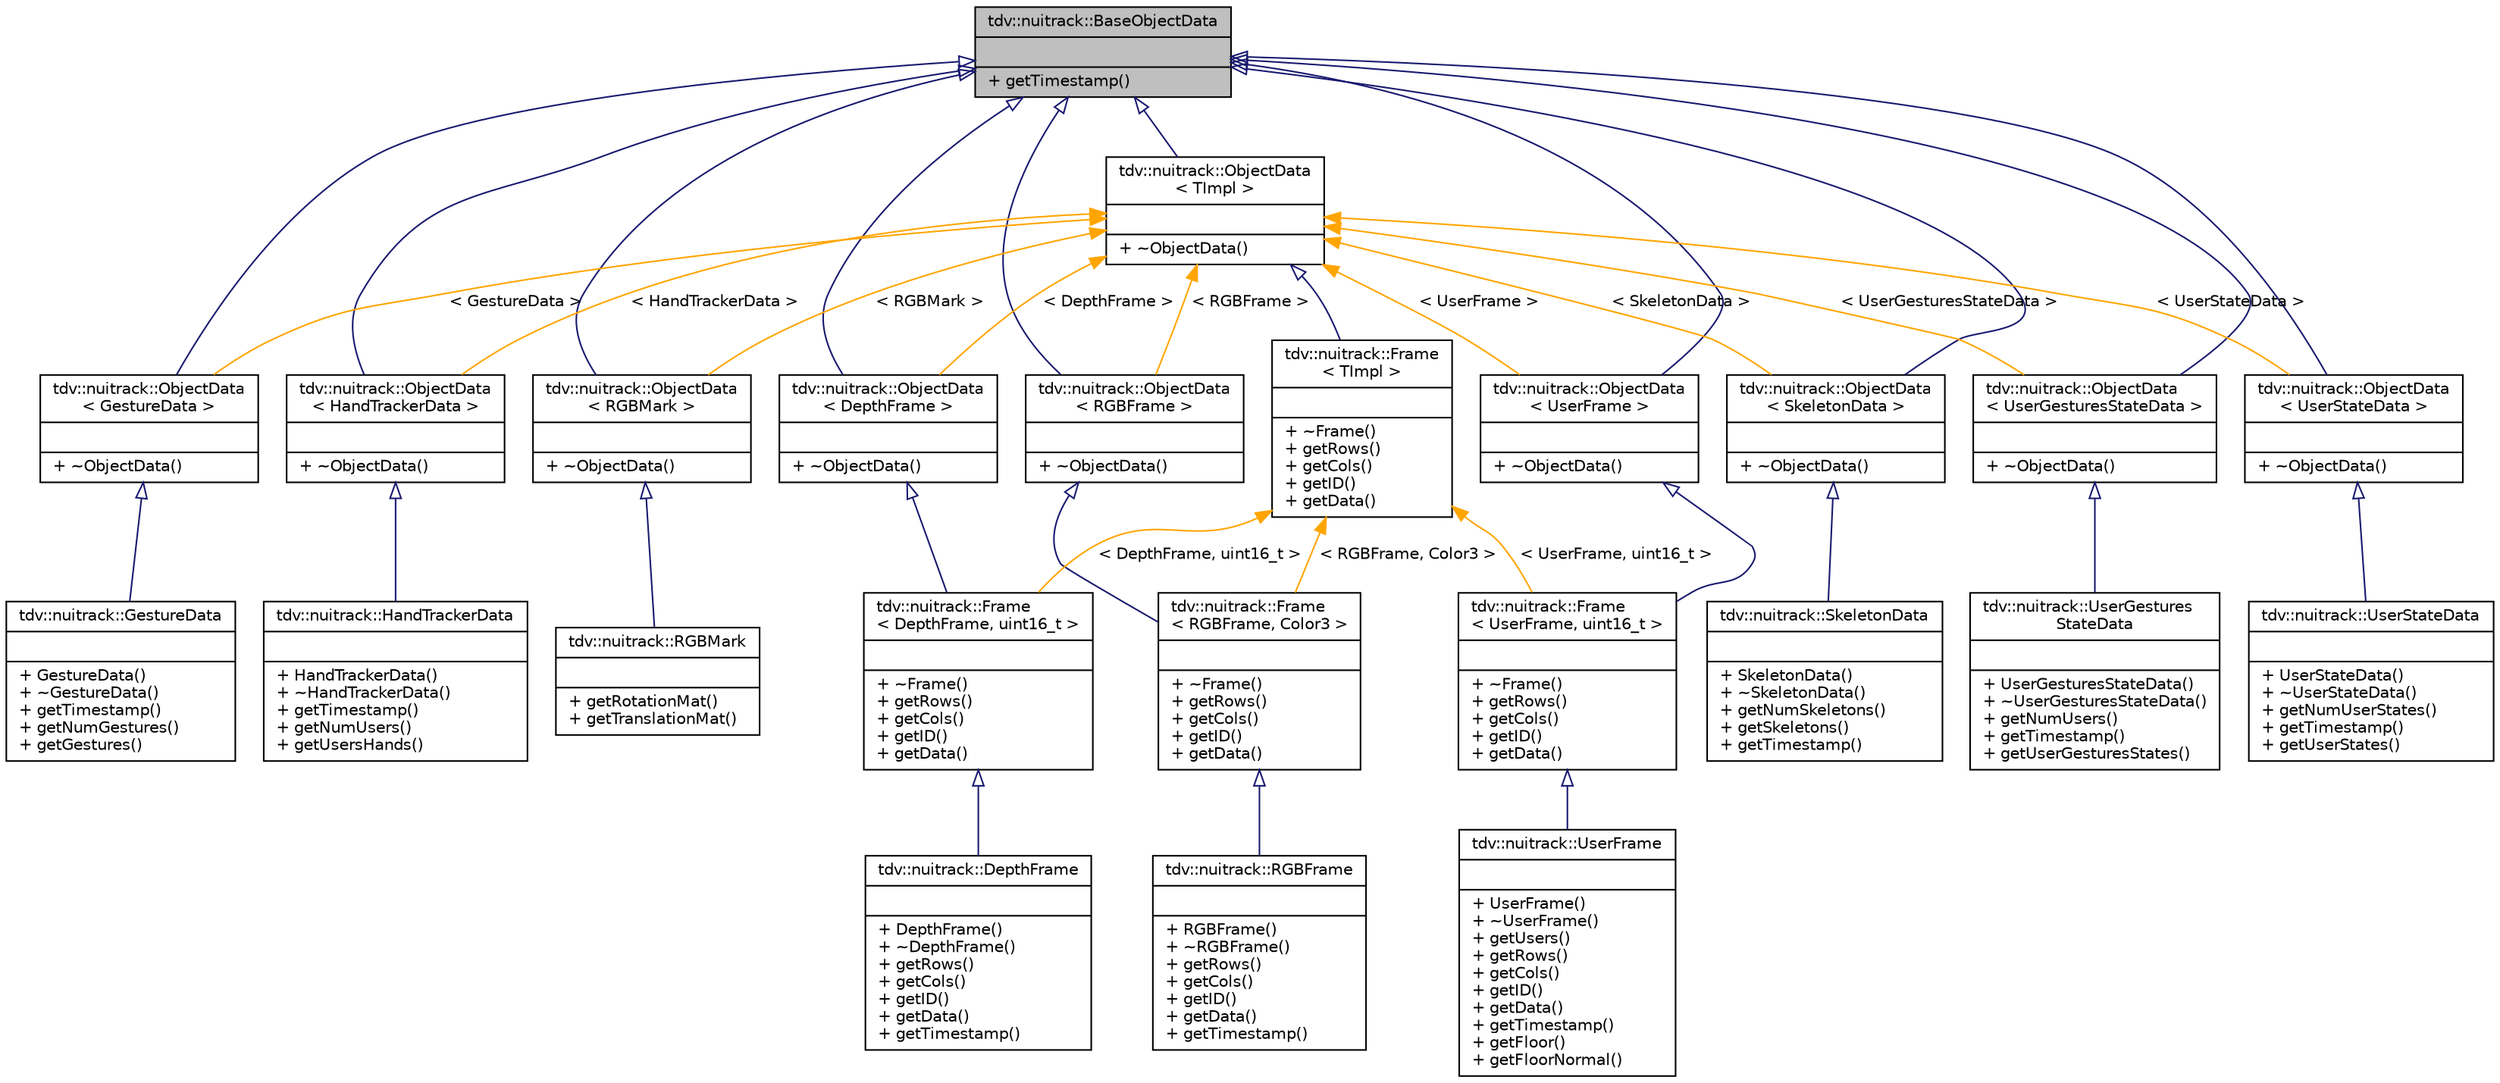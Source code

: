 digraph "tdv::nuitrack::BaseObjectData"
{
  edge [fontname="Helvetica",fontsize="10",labelfontname="Helvetica",labelfontsize="10"];
  node [fontname="Helvetica",fontsize="10",shape=record];
  Node1 [label="{tdv::nuitrack::BaseObjectData\n||+ getTimestamp()\l}",height=0.2,width=0.4,color="black", fillcolor="grey75", style="filled" fontcolor="black"];
  Node1 -> Node2 [dir="back",color="midnightblue",fontsize="10",style="solid",arrowtail="onormal",fontname="Helvetica"];
  Node2 [label="{tdv::nuitrack::ObjectData\l\< DepthFrame \>\n||+ ~ObjectData()\l}",height=0.2,width=0.4,color="black", fillcolor="white", style="filled",URL="$classtdv_1_1nuitrack_1_1ObjectData.html"];
  Node2 -> Node3 [dir="back",color="midnightblue",fontsize="10",style="solid",arrowtail="onormal",fontname="Helvetica"];
  Node3 [label="{tdv::nuitrack::Frame\l\< DepthFrame, uint16_t \>\n||+ ~Frame()\l+ getRows()\l+ getCols()\l+ getID()\l+ getData()\l}",height=0.2,width=0.4,color="black", fillcolor="white", style="filled",URL="$classtdv_1_1nuitrack_1_1Frame.html"];
  Node3 -> Node4 [dir="back",color="midnightblue",fontsize="10",style="solid",arrowtail="onormal",fontname="Helvetica"];
  Node4 [label="{tdv::nuitrack::DepthFrame\n||+ DepthFrame()\l+ ~DepthFrame()\l+ getRows()\l+ getCols()\l+ getID()\l+ getData()\l+ getTimestamp()\l}",height=0.2,width=0.4,color="black", fillcolor="white", style="filled",URL="$classtdv_1_1nuitrack_1_1DepthFrame.html",tooltip="Stores a frame depth map. "];
  Node1 -> Node5 [dir="back",color="midnightblue",fontsize="10",style="solid",arrowtail="onormal",fontname="Helvetica"];
  Node5 [label="{tdv::nuitrack::ObjectData\l\< GestureData \>\n||+ ~ObjectData()\l}",height=0.2,width=0.4,color="black", fillcolor="white", style="filled",URL="$classtdv_1_1nuitrack_1_1ObjectData.html"];
  Node5 -> Node6 [dir="back",color="midnightblue",fontsize="10",style="solid",arrowtail="onormal",fontname="Helvetica"];
  Node6 [label="{tdv::nuitrack::GestureData\n||+ GestureData()\l+ ~GestureData()\l+ getTimestamp()\l+ getNumGestures()\l+ getGestures()\l}",height=0.2,width=0.4,color="black", fillcolor="white", style="filled",URL="$classtdv_1_1nuitrack_1_1GestureData.html",tooltip="Stores the results of gesture estimation. "];
  Node1 -> Node7 [dir="back",color="midnightblue",fontsize="10",style="solid",arrowtail="onormal",fontname="Helvetica"];
  Node7 [label="{tdv::nuitrack::ObjectData\l\< HandTrackerData \>\n||+ ~ObjectData()\l}",height=0.2,width=0.4,color="black", fillcolor="white", style="filled",URL="$classtdv_1_1nuitrack_1_1ObjectData.html"];
  Node7 -> Node8 [dir="back",color="midnightblue",fontsize="10",style="solid",arrowtail="onormal",fontname="Helvetica"];
  Node8 [label="{tdv::nuitrack::HandTrackerData\n||+ HandTrackerData()\l+ ~HandTrackerData()\l+ getTimestamp()\l+ getNumUsers()\l+ getUsersHands()\l}",height=0.2,width=0.4,color="black", fillcolor="white", style="filled",URL="$classtdv_1_1nuitrack_1_1HandTrackerData.html",tooltip="Stores hand tracking results related to a specific point in time. "];
  Node1 -> Node9 [dir="back",color="midnightblue",fontsize="10",style="solid",arrowtail="onormal",fontname="Helvetica"];
  Node9 [label="{tdv::nuitrack::ObjectData\l\< RGBFrame \>\n||+ ~ObjectData()\l}",height=0.2,width=0.4,color="black", fillcolor="white", style="filled",URL="$classtdv_1_1nuitrack_1_1ObjectData.html"];
  Node9 -> Node10 [dir="back",color="midnightblue",fontsize="10",style="solid",arrowtail="onormal",fontname="Helvetica"];
  Node10 [label="{tdv::nuitrack::Frame\l\< RGBFrame, Color3 \>\n||+ ~Frame()\l+ getRows()\l+ getCols()\l+ getID()\l+ getData()\l}",height=0.2,width=0.4,color="black", fillcolor="white", style="filled",URL="$classtdv_1_1nuitrack_1_1Frame.html"];
  Node10 -> Node11 [dir="back",color="midnightblue",fontsize="10",style="solid",arrowtail="onormal",fontname="Helvetica"];
  Node11 [label="{tdv::nuitrack::RGBFrame\n||+ RGBFrame()\l+ ~RGBFrame()\l+ getRows()\l+ getCols()\l+ getID()\l+ getData()\l+ getTimestamp()\l}",height=0.2,width=0.4,color="black", fillcolor="white", style="filled",URL="$classtdv_1_1nuitrack_1_1RGBFrame.html",tooltip="Stores a frame color map. "];
  Node1 -> Node12 [dir="back",color="midnightblue",fontsize="10",style="solid",arrowtail="onormal",fontname="Helvetica"];
  Node12 [label="{tdv::nuitrack::ObjectData\l\< RGBMark \>\n||+ ~ObjectData()\l}",height=0.2,width=0.4,color="black", fillcolor="white", style="filled",URL="$classtdv_1_1nuitrack_1_1ObjectData.html"];
  Node12 -> Node13 [dir="back",color="midnightblue",fontsize="10",style="solid",arrowtail="onormal",fontname="Helvetica"];
  Node13 [label="{tdv::nuitrack::RGBMark\n||+ getRotationMat()\l+ getTranslationMat()\l}",height=0.2,width=0.4,color="black", fillcolor="white", style="filled",URL="$classtdv_1_1nuitrack_1_1RGBMark.html"];
  Node1 -> Node14 [dir="back",color="midnightblue",fontsize="10",style="solid",arrowtail="onormal",fontname="Helvetica"];
  Node14 [label="{tdv::nuitrack::ObjectData\l\< SkeletonData \>\n||+ ~ObjectData()\l}",height=0.2,width=0.4,color="black", fillcolor="white", style="filled",URL="$classtdv_1_1nuitrack_1_1ObjectData.html"];
  Node14 -> Node15 [dir="back",color="midnightblue",fontsize="10",style="solid",arrowtail="onormal",fontname="Helvetica"];
  Node15 [label="{tdv::nuitrack::SkeletonData\n||+ SkeletonData()\l+ ~SkeletonData()\l+ getNumSkeletons()\l+ getSkeletons()\l+ getTimestamp()\l}",height=0.2,width=0.4,color="black", fillcolor="white", style="filled",URL="$classtdv_1_1nuitrack_1_1SkeletonData.html",tooltip="Stores the data of all available skeletons at a certain point in time. "];
  Node1 -> Node16 [dir="back",color="midnightblue",fontsize="10",style="solid",arrowtail="onormal",fontname="Helvetica"];
  Node16 [label="{tdv::nuitrack::ObjectData\l\< UserFrame \>\n||+ ~ObjectData()\l}",height=0.2,width=0.4,color="black", fillcolor="white", style="filled",URL="$classtdv_1_1nuitrack_1_1ObjectData.html"];
  Node16 -> Node17 [dir="back",color="midnightblue",fontsize="10",style="solid",arrowtail="onormal",fontname="Helvetica"];
  Node17 [label="{tdv::nuitrack::Frame\l\< UserFrame, uint16_t \>\n||+ ~Frame()\l+ getRows()\l+ getCols()\l+ getID()\l+ getData()\l}",height=0.2,width=0.4,color="black", fillcolor="white", style="filled",URL="$classtdv_1_1nuitrack_1_1Frame.html"];
  Node17 -> Node18 [dir="back",color="midnightblue",fontsize="10",style="solid",arrowtail="onormal",fontname="Helvetica"];
  Node18 [label="{tdv::nuitrack::UserFrame\n||+ UserFrame()\l+ ~UserFrame()\l+ getUsers()\l+ getRows()\l+ getCols()\l+ getID()\l+ getData()\l+ getTimestamp()\l+ getFloor()\l+ getFloorNormal()\l}",height=0.2,width=0.4,color="black", fillcolor="white", style="filled",URL="$classtdv_1_1nuitrack_1_1UserFrame.html",tooltip="Represents a user map with information about the floor. "];
  Node1 -> Node19 [dir="back",color="midnightblue",fontsize="10",style="solid",arrowtail="onormal",fontname="Helvetica"];
  Node19 [label="{tdv::nuitrack::ObjectData\l\< UserGesturesStateData \>\n||+ ~ObjectData()\l}",height=0.2,width=0.4,color="black", fillcolor="white", style="filled",URL="$classtdv_1_1nuitrack_1_1ObjectData.html"];
  Node19 -> Node20 [dir="back",color="midnightblue",fontsize="10",style="solid",arrowtail="onormal",fontname="Helvetica"];
  Node20 [label="{tdv::nuitrack::UserGestures\lStateData\n||+ UserGesturesStateData()\l+ ~UserGesturesStateData()\l+ getNumUsers()\l+ getTimestamp()\l+ getUserGesturesStates()\l}",height=0.2,width=0.4,color="black", fillcolor="white", style="filled",URL="$classtdv_1_1nuitrack_1_1UserGesturesStateData.html",tooltip="Stores the results of estimation of the state of gestures for every tracked user. ..."];
  Node1 -> Node21 [dir="back",color="midnightblue",fontsize="10",style="solid",arrowtail="onormal",fontname="Helvetica"];
  Node21 [label="{tdv::nuitrack::ObjectData\l\< UserStateData \>\n||+ ~ObjectData()\l}",height=0.2,width=0.4,color="black", fillcolor="white", style="filled",URL="$classtdv_1_1nuitrack_1_1ObjectData.html"];
  Node21 -> Node22 [dir="back",color="midnightblue",fontsize="10",style="solid",arrowtail="onormal",fontname="Helvetica"];
  Node22 [label="{tdv::nuitrack::UserStateData\n||+ UserStateData()\l+ ~UserStateData()\l+ getNumUserStates()\l+ getTimestamp()\l+ getUserStates()\l}",height=0.2,width=0.4,color="black", fillcolor="white", style="filled",URL="$classtdv_1_1nuitrack_1_1UserStateData.html",tooltip="Stores the results of user state estimation. "];
  Node1 -> Node23 [dir="back",color="midnightblue",fontsize="10",style="solid",arrowtail="onormal",fontname="Helvetica"];
  Node23 [label="{tdv::nuitrack::ObjectData\l\< TImpl \>\n||+ ~ObjectData()\l}",height=0.2,width=0.4,color="black", fillcolor="white", style="filled",URL="$classtdv_1_1nuitrack_1_1ObjectData.html",tooltip="Generalized template for data with a timestamp. "];
  Node23 -> Node24 [dir="back",color="midnightblue",fontsize="10",style="solid",arrowtail="onormal",fontname="Helvetica"];
  Node24 [label="{tdv::nuitrack::Frame\l\< TImpl \>\n||+ ~Frame()\l+ getRows()\l+ getCols()\l+ getID()\l+ getData()\l}",height=0.2,width=0.4,color="black", fillcolor="white", style="filled",URL="$classtdv_1_1nuitrack_1_1Frame.html",tooltip="Represents a generalized frame. "];
  Node24 -> Node17 [dir="back",color="orange",fontsize="10",style="solid",label=" \< UserFrame, uint16_t \>" ,fontname="Helvetica"];
  Node24 -> Node10 [dir="back",color="orange",fontsize="10",style="solid",label=" \< RGBFrame, Color3 \>" ,fontname="Helvetica"];
  Node24 -> Node3 [dir="back",color="orange",fontsize="10",style="solid",label=" \< DepthFrame, uint16_t \>" ,fontname="Helvetica"];
  Node23 -> Node12 [dir="back",color="orange",fontsize="10",style="solid",label=" \< RGBMark \>" ,fontname="Helvetica"];
  Node23 -> Node19 [dir="back",color="orange",fontsize="10",style="solid",label=" \< UserGesturesStateData \>" ,fontname="Helvetica"];
  Node23 -> Node21 [dir="back",color="orange",fontsize="10",style="solid",label=" \< UserStateData \>" ,fontname="Helvetica"];
  Node23 -> Node7 [dir="back",color="orange",fontsize="10",style="solid",label=" \< HandTrackerData \>" ,fontname="Helvetica"];
  Node23 -> Node2 [dir="back",color="orange",fontsize="10",style="solid",label=" \< DepthFrame \>" ,fontname="Helvetica"];
  Node23 -> Node9 [dir="back",color="orange",fontsize="10",style="solid",label=" \< RGBFrame \>" ,fontname="Helvetica"];
  Node23 -> Node14 [dir="back",color="orange",fontsize="10",style="solid",label=" \< SkeletonData \>" ,fontname="Helvetica"];
  Node23 -> Node16 [dir="back",color="orange",fontsize="10",style="solid",label=" \< UserFrame \>" ,fontname="Helvetica"];
  Node23 -> Node5 [dir="back",color="orange",fontsize="10",style="solid",label=" \< GestureData \>" ,fontname="Helvetica"];
}
